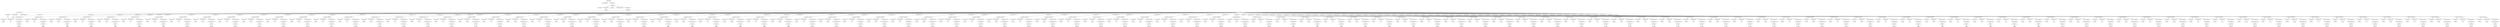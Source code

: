 /*
 * AST in dot format generated by phc -- the PHP compiler
 */

digraph AST {
node_0 [label="AST_php_script"];
node_1 [label="AST_interface_def_list"];
node_2 [label="AST_class_def_list"];
node_3 [label="AST_class_def"];
node_4 [label="AST_class_mod"];
node_5 [label="Token_class_name"];
node_6 [label="%MAIN%", shape=box]
node_5 -> node_6;
node_7 [label="NULL\n(Token_class_name)", shape=plaintext]
node_8 [label="Token_interface_name_list"];
node_9 [label="AST_member_list"];
node_10 [label="AST_method (66)"];
node_11 [label="AST_signature (66)"];
node_12 [label="AST_method_mod"];
node_13 [label="is_static", shape=plaintext]
node_12 -> node_13;
node_14 [label="Token_method_name"];
node_15 [label="%run%", shape=box]
node_14 -> node_15;
node_16 [label="AST_formal_parameter_list"];
node_11 -> node_16;
node_11 -> node_14;
node_11 -> node_12;
node_17 [label="AST_statement_list"];
node_18 [label="AST_eval_expr (3)"];
node_19 [label="AST_method_invocation (3)"];
node_20 [label="Token_class_name"];
node_21 [label="%STDLIB%", shape=box]
node_20 -> node_21;
node_22 [label="Token_method_name"];
node_23 [label="echo", shape=box]
node_22 -> node_23;
node_24 [label="AST_actual_parameter_list"];
node_25 [label="AST_actual_parameter"];
node_26 [label="Token_string (3)"];
node_27 [label="Hexdecima..", shape=box]
node_26 -> node_27;
node_25 -> node_26;
node_24 -> node_25;
node_19 -> node_24;
node_19 -> node_22;
node_19 -> node_20;
node_18 -> node_19;
node_28 [label="AST_eval_expr (4)"];
node_29 [label="AST_method_invocation (4)"];
node_30 [label="Token_class_name"];
node_31 [label="%STDLIB%", shape=box]
node_30 -> node_31;
node_32 [label="Token_method_name"];
node_33 [label="echo", shape=box]
node_32 -> node_33;
node_34 [label="AST_actual_parameter_list"];
node_35 [label="AST_actual_parameter"];
node_36 [label="Token_string (4)"];
node_37 [label="0x7ffffffd..", shape=box]
node_36 -> node_37;
node_35 -> node_36;
node_34 -> node_35;
node_29 -> node_34;
node_29 -> node_32;
node_29 -> node_30;
node_28 -> node_29;
node_38 [label="AST_eval_expr (4)"];
node_39 [label="AST_method_invocation (4)"];
node_40 [label="Token_class_name"];
node_41 [label="%STDLIB%", shape=box]
node_40 -> node_41;
node_42 [label="Token_method_name"];
node_43 [label="var_dump", shape=box]
node_42 -> node_43;
node_44 [label="AST_actual_parameter_list"];
node_45 [label="AST_actual_parameter (4)"];
node_46 [label="Token_int (4)"];
node_47 [label="0x7ffffffd", shape=box]
node_46 -> node_47;
node_45 -> node_46;
node_44 -> node_45;
node_39 -> node_44;
node_39 -> node_42;
node_39 -> node_40;
node_38 -> node_39;
node_48 [label="AST_eval_expr (5)"];
node_49 [label="AST_method_invocation (5)"];
node_50 [label="Token_class_name"];
node_51 [label="%STDLIB%", shape=box]
node_50 -> node_51;
node_52 [label="Token_method_name"];
node_53 [label="echo", shape=box]
node_52 -> node_53;
node_54 [label="AST_actual_parameter_list"];
node_55 [label="AST_actual_parameter"];
node_56 [label="Token_string (5)"];
node_57 [label="0x7ffffffe..", shape=box]
node_56 -> node_57;
node_55 -> node_56;
node_54 -> node_55;
node_49 -> node_54;
node_49 -> node_52;
node_49 -> node_50;
node_48 -> node_49;
node_58 [label="AST_eval_expr (5)"];
node_59 [label="AST_method_invocation (5)"];
node_60 [label="Token_class_name"];
node_61 [label="%STDLIB%", shape=box]
node_60 -> node_61;
node_62 [label="Token_method_name"];
node_63 [label="var_dump", shape=box]
node_62 -> node_63;
node_64 [label="AST_actual_parameter_list"];
node_65 [label="AST_actual_parameter (5)"];
node_66 [label="Token_int (5)"];
node_67 [label="0x7ffffffe", shape=box]
node_66 -> node_67;
node_65 -> node_66;
node_64 -> node_65;
node_59 -> node_64;
node_59 -> node_62;
node_59 -> node_60;
node_58 -> node_59;
node_68 [label="AST_eval_expr (6)"];
node_69 [label="AST_method_invocation (6)"];
node_70 [label="Token_class_name"];
node_71 [label="%STDLIB%", shape=box]
node_70 -> node_71;
node_72 [label="Token_method_name"];
node_73 [label="echo", shape=box]
node_72 -> node_73;
node_74 [label="AST_actual_parameter_list"];
node_75 [label="AST_actual_parameter"];
node_76 [label="Token_string (6)"];
node_77 [label="0x7fffffff..", shape=box]
node_76 -> node_77;
node_75 -> node_76;
node_74 -> node_75;
node_69 -> node_74;
node_69 -> node_72;
node_69 -> node_70;
node_68 -> node_69;
node_78 [label="AST_eval_expr (6)"];
node_79 [label="AST_method_invocation (6)"];
node_80 [label="Token_class_name"];
node_81 [label="%STDLIB%", shape=box]
node_80 -> node_81;
node_82 [label="Token_method_name"];
node_83 [label="var_dump", shape=box]
node_82 -> node_83;
node_84 [label="AST_actual_parameter_list"];
node_85 [label="AST_actual_parameter (6)"];
node_86 [label="Token_int (6)"];
node_87 [label="0x7fffffff", shape=box]
node_86 -> node_87;
node_85 -> node_86;
node_84 -> node_85;
node_79 -> node_84;
node_79 -> node_82;
node_79 -> node_80;
node_78 -> node_79;
node_88 [label="AST_eval_expr (7)"];
node_89 [label="AST_method_invocation (7)"];
node_90 [label="Token_class_name"];
node_91 [label="%STDLIB%", shape=box]
node_90 -> node_91;
node_92 [label="Token_method_name"];
node_93 [label="echo", shape=box]
node_92 -> node_93;
node_94 [label="AST_actual_parameter_list"];
node_95 [label="AST_actual_parameter"];
node_96 [label="Token_string (7)"];
node_97 [label="0x80000000..", shape=box]
node_96 -> node_97;
node_95 -> node_96;
node_94 -> node_95;
node_89 -> node_94;
node_89 -> node_92;
node_89 -> node_90;
node_88 -> node_89;
node_98 [label="AST_eval_expr (7)"];
node_99 [label="AST_method_invocation (7)"];
node_100 [label="Token_class_name"];
node_101 [label="%STDLIB%", shape=box]
node_100 -> node_101;
node_102 [label="Token_method_name"];
node_103 [label="var_dump", shape=box]
node_102 -> node_103;
node_104 [label="AST_actual_parameter_list"];
node_105 [label="AST_actual_parameter (7)"];
node_106 [label="Token_real (7)"];
node_107 [label="0x80000000", shape=box]
node_106 -> node_107;
node_105 -> node_106;
node_104 -> node_105;
node_99 -> node_104;
node_99 -> node_102;
node_99 -> node_100;
node_98 -> node_99;
node_108 [label="AST_eval_expr (8)"];
node_109 [label="AST_method_invocation (8)"];
node_110 [label="Token_class_name"];
node_111 [label="%STDLIB%", shape=box]
node_110 -> node_111;
node_112 [label="Token_method_name"];
node_113 [label="echo", shape=box]
node_112 -> node_113;
node_114 [label="AST_actual_parameter_list"];
node_115 [label="AST_actual_parameter"];
node_116 [label="Token_string (8)"];
node_117 [label="0x80000001..", shape=box]
node_116 -> node_117;
node_115 -> node_116;
node_114 -> node_115;
node_109 -> node_114;
node_109 -> node_112;
node_109 -> node_110;
node_108 -> node_109;
node_118 [label="AST_eval_expr (8)"];
node_119 [label="AST_method_invocation (8)"];
node_120 [label="Token_class_name"];
node_121 [label="%STDLIB%", shape=box]
node_120 -> node_121;
node_122 [label="Token_method_name"];
node_123 [label="var_dump", shape=box]
node_122 -> node_123;
node_124 [label="AST_actual_parameter_list"];
node_125 [label="AST_actual_parameter (8)"];
node_126 [label="Token_real (8)"];
node_127 [label="0x80000001", shape=box]
node_126 -> node_127;
node_125 -> node_126;
node_124 -> node_125;
node_119 -> node_124;
node_119 -> node_122;
node_119 -> node_120;
node_118 -> node_119;
node_128 [label="AST_eval_expr (9)"];
node_129 [label="AST_method_invocation (9)"];
node_130 [label="Token_class_name"];
node_131 [label="%STDLIB%", shape=box]
node_130 -> node_131;
node_132 [label="Token_method_name"];
node_133 [label="echo", shape=box]
node_132 -> node_133;
node_134 [label="AST_actual_parameter_list"];
node_135 [label="AST_actual_parameter"];
node_136 [label="Token_string (9)"];
node_137 [label="0x80000002..", shape=box]
node_136 -> node_137;
node_135 -> node_136;
node_134 -> node_135;
node_129 -> node_134;
node_129 -> node_132;
node_129 -> node_130;
node_128 -> node_129;
node_138 [label="AST_eval_expr (9)"];
node_139 [label="AST_method_invocation (9)"];
node_140 [label="Token_class_name"];
node_141 [label="%STDLIB%", shape=box]
node_140 -> node_141;
node_142 [label="Token_method_name"];
node_143 [label="var_dump", shape=box]
node_142 -> node_143;
node_144 [label="AST_actual_parameter_list"];
node_145 [label="AST_actual_parameter (9)"];
node_146 [label="Token_real (9)"];
node_147 [label="0x80000002", shape=box]
node_146 -> node_147;
node_145 -> node_146;
node_144 -> node_145;
node_139 -> node_144;
node_139 -> node_142;
node_139 -> node_140;
node_138 -> node_139;
node_148 [label="AST_eval_expr (10)"];
node_149 [label="AST_method_invocation (10)"];
node_150 [label="Token_class_name"];
node_151 [label="%STDLIB%", shape=box]
node_150 -> node_151;
node_152 [label="Token_method_name"];
node_153 [label="echo", shape=box]
node_152 -> node_153;
node_154 [label="AST_actual_parameter_list"];
node_155 [label="AST_actual_parameter"];
node_156 [label="Token_string (10)"];
node_157 [label="Decimal i..", shape=box]
node_156 -> node_157;
node_155 -> node_156;
node_154 -> node_155;
node_149 -> node_154;
node_149 -> node_152;
node_149 -> node_150;
node_148 -> node_149;
node_158 [label="AST_eval_expr (11)"];
node_159 [label="AST_method_invocation (11)"];
node_160 [label="Token_class_name"];
node_161 [label="%STDLIB%", shape=box]
node_160 -> node_161;
node_162 [label="Token_method_name"];
node_163 [label="echo", shape=box]
node_162 -> node_163;
node_164 [label="AST_actual_parameter_list"];
node_165 [label="AST_actual_parameter"];
node_166 [label="Token_string (11)"];
node_167 [label="2147483645..", shape=box]
node_166 -> node_167;
node_165 -> node_166;
node_164 -> node_165;
node_159 -> node_164;
node_159 -> node_162;
node_159 -> node_160;
node_158 -> node_159;
node_168 [label="AST_eval_expr (11)"];
node_169 [label="AST_method_invocation (11)"];
node_170 [label="Token_class_name"];
node_171 [label="%STDLIB%", shape=box]
node_170 -> node_171;
node_172 [label="Token_method_name"];
node_173 [label="var_dump", shape=box]
node_172 -> node_173;
node_174 [label="AST_actual_parameter_list"];
node_175 [label="AST_actual_parameter (11)"];
node_176 [label="Token_int (11)"];
node_177 [label="2147483645", shape=box]
node_176 -> node_177;
node_175 -> node_176;
node_174 -> node_175;
node_169 -> node_174;
node_169 -> node_172;
node_169 -> node_170;
node_168 -> node_169;
node_178 [label="AST_eval_expr (12)"];
node_179 [label="AST_method_invocation (12)"];
node_180 [label="Token_class_name"];
node_181 [label="%STDLIB%", shape=box]
node_180 -> node_181;
node_182 [label="Token_method_name"];
node_183 [label="echo", shape=box]
node_182 -> node_183;
node_184 [label="AST_actual_parameter_list"];
node_185 [label="AST_actual_parameter"];
node_186 [label="Token_string (12)"];
node_187 [label="2147483646..", shape=box]
node_186 -> node_187;
node_185 -> node_186;
node_184 -> node_185;
node_179 -> node_184;
node_179 -> node_182;
node_179 -> node_180;
node_178 -> node_179;
node_188 [label="AST_eval_expr (12)"];
node_189 [label="AST_method_invocation (12)"];
node_190 [label="Token_class_name"];
node_191 [label="%STDLIB%", shape=box]
node_190 -> node_191;
node_192 [label="Token_method_name"];
node_193 [label="var_dump", shape=box]
node_192 -> node_193;
node_194 [label="AST_actual_parameter_list"];
node_195 [label="AST_actual_parameter (12)"];
node_196 [label="Token_int (12)"];
node_197 [label="2147483646", shape=box]
node_196 -> node_197;
node_195 -> node_196;
node_194 -> node_195;
node_189 -> node_194;
node_189 -> node_192;
node_189 -> node_190;
node_188 -> node_189;
node_198 [label="AST_eval_expr (13)"];
node_199 [label="AST_method_invocation (13)"];
node_200 [label="Token_class_name"];
node_201 [label="%STDLIB%", shape=box]
node_200 -> node_201;
node_202 [label="Token_method_name"];
node_203 [label="echo", shape=box]
node_202 -> node_203;
node_204 [label="AST_actual_parameter_list"];
node_205 [label="AST_actual_parameter"];
node_206 [label="Token_string (13)"];
node_207 [label="2147483647..", shape=box]
node_206 -> node_207;
node_205 -> node_206;
node_204 -> node_205;
node_199 -> node_204;
node_199 -> node_202;
node_199 -> node_200;
node_198 -> node_199;
node_208 [label="AST_eval_expr (13)"];
node_209 [label="AST_method_invocation (13)"];
node_210 [label="Token_class_name"];
node_211 [label="%STDLIB%", shape=box]
node_210 -> node_211;
node_212 [label="Token_method_name"];
node_213 [label="var_dump", shape=box]
node_212 -> node_213;
node_214 [label="AST_actual_parameter_list"];
node_215 [label="AST_actual_parameter (13)"];
node_216 [label="Token_int (13)"];
node_217 [label="2147483647", shape=box]
node_216 -> node_217;
node_215 -> node_216;
node_214 -> node_215;
node_209 -> node_214;
node_209 -> node_212;
node_209 -> node_210;
node_208 -> node_209;
node_218 [label="AST_eval_expr (14)"];
node_219 [label="AST_method_invocation (14)"];
node_220 [label="Token_class_name"];
node_221 [label="%STDLIB%", shape=box]
node_220 -> node_221;
node_222 [label="Token_method_name"];
node_223 [label="echo", shape=box]
node_222 -> node_223;
node_224 [label="AST_actual_parameter_list"];
node_225 [label="AST_actual_parameter"];
node_226 [label="Token_string (14)"];
node_227 [label="2147483648..", shape=box]
node_226 -> node_227;
node_225 -> node_226;
node_224 -> node_225;
node_219 -> node_224;
node_219 -> node_222;
node_219 -> node_220;
node_218 -> node_219;
node_228 [label="AST_eval_expr (14)"];
node_229 [label="AST_method_invocation (14)"];
node_230 [label="Token_class_name"];
node_231 [label="%STDLIB%", shape=box]
node_230 -> node_231;
node_232 [label="Token_method_name"];
node_233 [label="var_dump", shape=box]
node_232 -> node_233;
node_234 [label="AST_actual_parameter_list"];
node_235 [label="AST_actual_parameter (14)"];
node_236 [label="Token_real (14)"];
node_237 [label="2147483648", shape=box]
node_236 -> node_237;
node_235 -> node_236;
node_234 -> node_235;
node_229 -> node_234;
node_229 -> node_232;
node_229 -> node_230;
node_228 -> node_229;
node_238 [label="AST_eval_expr (15)"];
node_239 [label="AST_method_invocation (15)"];
node_240 [label="Token_class_name"];
node_241 [label="%STDLIB%", shape=box]
node_240 -> node_241;
node_242 [label="Token_method_name"];
node_243 [label="echo", shape=box]
node_242 -> node_243;
node_244 [label="AST_actual_parameter_list"];
node_245 [label="AST_actual_parameter"];
node_246 [label="Token_string (15)"];
node_247 [label="2147483649..", shape=box]
node_246 -> node_247;
node_245 -> node_246;
node_244 -> node_245;
node_239 -> node_244;
node_239 -> node_242;
node_239 -> node_240;
node_238 -> node_239;
node_248 [label="AST_eval_expr (15)"];
node_249 [label="AST_method_invocation (15)"];
node_250 [label="Token_class_name"];
node_251 [label="%STDLIB%", shape=box]
node_250 -> node_251;
node_252 [label="Token_method_name"];
node_253 [label="var_dump", shape=box]
node_252 -> node_253;
node_254 [label="AST_actual_parameter_list"];
node_255 [label="AST_actual_parameter (15)"];
node_256 [label="Token_real (15)"];
node_257 [label="2147483649", shape=box]
node_256 -> node_257;
node_255 -> node_256;
node_254 -> node_255;
node_249 -> node_254;
node_249 -> node_252;
node_249 -> node_250;
node_248 -> node_249;
node_258 [label="AST_eval_expr (16)"];
node_259 [label="AST_method_invocation (16)"];
node_260 [label="Token_class_name"];
node_261 [label="%STDLIB%", shape=box]
node_260 -> node_261;
node_262 [label="Token_method_name"];
node_263 [label="echo", shape=box]
node_262 -> node_263;
node_264 [label="AST_actual_parameter_list"];
node_265 [label="AST_actual_parameter"];
node_266 [label="Token_string (16)"];
node_267 [label="2147483650..", shape=box]
node_266 -> node_267;
node_265 -> node_266;
node_264 -> node_265;
node_259 -> node_264;
node_259 -> node_262;
node_259 -> node_260;
node_258 -> node_259;
node_268 [label="AST_eval_expr (16)"];
node_269 [label="AST_method_invocation (16)"];
node_270 [label="Token_class_name"];
node_271 [label="%STDLIB%", shape=box]
node_270 -> node_271;
node_272 [label="Token_method_name"];
node_273 [label="var_dump", shape=box]
node_272 -> node_273;
node_274 [label="AST_actual_parameter_list"];
node_275 [label="AST_actual_parameter (16)"];
node_276 [label="Token_real (16)"];
node_277 [label="2147483650", shape=box]
node_276 -> node_277;
node_275 -> node_276;
node_274 -> node_275;
node_269 -> node_274;
node_269 -> node_272;
node_269 -> node_270;
node_268 -> node_269;
node_278 [label="AST_eval_expr (18)"];
node_279 [label="AST_method_invocation (18)"];
node_280 [label="Token_class_name"];
node_281 [label="%STDLIB%", shape=box]
node_280 -> node_281;
node_282 [label="Token_method_name"];
node_283 [label="echo", shape=box]
node_282 -> node_283;
node_284 [label="AST_actual_parameter_list"];
node_285 [label="AST_actual_parameter"];
node_286 [label="Token_string (18)"];
node_287 [label="Hexdecima..", shape=box]
node_286 -> node_287;
node_285 -> node_286;
node_284 -> node_285;
node_279 -> node_284;
node_279 -> node_282;
node_279 -> node_280;
node_278 -> node_279;
node_288 [label="AST_eval_expr (19)"];
node_289 [label="AST_method_invocation (19)"];
node_290 [label="Token_class_name"];
node_291 [label="%STDLIB%", shape=box]
node_290 -> node_291;
node_292 [label="Token_method_name"];
node_293 [label="echo", shape=box]
node_292 -> node_293;
node_294 [label="AST_actual_parameter_list"];
node_295 [label="AST_actual_parameter"];
node_296 [label="Token_string (19)"];
node_297 [label="0xfffffffd..", shape=box]
node_296 -> node_297;
node_295 -> node_296;
node_294 -> node_295;
node_289 -> node_294;
node_289 -> node_292;
node_289 -> node_290;
node_288 -> node_289;
node_298 [label="AST_eval_expr (19)"];
node_299 [label="AST_method_invocation (19)"];
node_300 [label="Token_class_name"];
node_301 [label="%STDLIB%", shape=box]
node_300 -> node_301;
node_302 [label="Token_method_name"];
node_303 [label="var_dump", shape=box]
node_302 -> node_303;
node_304 [label="AST_actual_parameter_list"];
node_305 [label="AST_actual_parameter (19)"];
node_306 [label="Token_real (19)"];
node_307 [label="0xfffffffd", shape=box]
node_306 -> node_307;
node_305 -> node_306;
node_304 -> node_305;
node_299 -> node_304;
node_299 -> node_302;
node_299 -> node_300;
node_298 -> node_299;
node_308 [label="AST_eval_expr (20)"];
node_309 [label="AST_method_invocation (20)"];
node_310 [label="Token_class_name"];
node_311 [label="%STDLIB%", shape=box]
node_310 -> node_311;
node_312 [label="Token_method_name"];
node_313 [label="echo", shape=box]
node_312 -> node_313;
node_314 [label="AST_actual_parameter_list"];
node_315 [label="AST_actual_parameter"];
node_316 [label="Token_string (20)"];
node_317 [label="0xfffffffe..", shape=box]
node_316 -> node_317;
node_315 -> node_316;
node_314 -> node_315;
node_309 -> node_314;
node_309 -> node_312;
node_309 -> node_310;
node_308 -> node_309;
node_318 [label="AST_eval_expr (20)"];
node_319 [label="AST_method_invocation (20)"];
node_320 [label="Token_class_name"];
node_321 [label="%STDLIB%", shape=box]
node_320 -> node_321;
node_322 [label="Token_method_name"];
node_323 [label="var_dump", shape=box]
node_322 -> node_323;
node_324 [label="AST_actual_parameter_list"];
node_325 [label="AST_actual_parameter (20)"];
node_326 [label="Token_real (20)"];
node_327 [label="0xfffffffe", shape=box]
node_326 -> node_327;
node_325 -> node_326;
node_324 -> node_325;
node_319 -> node_324;
node_319 -> node_322;
node_319 -> node_320;
node_318 -> node_319;
node_328 [label="AST_eval_expr (21)"];
node_329 [label="AST_method_invocation (21)"];
node_330 [label="Token_class_name"];
node_331 [label="%STDLIB%", shape=box]
node_330 -> node_331;
node_332 [label="Token_method_name"];
node_333 [label="echo", shape=box]
node_332 -> node_333;
node_334 [label="AST_actual_parameter_list"];
node_335 [label="AST_actual_parameter"];
node_336 [label="Token_string (21)"];
node_337 [label="0xffffffff..", shape=box]
node_336 -> node_337;
node_335 -> node_336;
node_334 -> node_335;
node_329 -> node_334;
node_329 -> node_332;
node_329 -> node_330;
node_328 -> node_329;
node_338 [label="AST_eval_expr (21)"];
node_339 [label="AST_method_invocation (21)"];
node_340 [label="Token_class_name"];
node_341 [label="%STDLIB%", shape=box]
node_340 -> node_341;
node_342 [label="Token_method_name"];
node_343 [label="var_dump", shape=box]
node_342 -> node_343;
node_344 [label="AST_actual_parameter_list"];
node_345 [label="AST_actual_parameter (21)"];
node_346 [label="Token_real (21)"];
node_347 [label="0xffffffff", shape=box]
node_346 -> node_347;
node_345 -> node_346;
node_344 -> node_345;
node_339 -> node_344;
node_339 -> node_342;
node_339 -> node_340;
node_338 -> node_339;
node_348 [label="AST_eval_expr (22)"];
node_349 [label="AST_method_invocation (22)"];
node_350 [label="Token_class_name"];
node_351 [label="%STDLIB%", shape=box]
node_350 -> node_351;
node_352 [label="Token_method_name"];
node_353 [label="echo", shape=box]
node_352 -> node_353;
node_354 [label="AST_actual_parameter_list"];
node_355 [label="AST_actual_parameter"];
node_356 [label="Token_string (22)"];
node_357 [label="0x10000000..", shape=box]
node_356 -> node_357;
node_355 -> node_356;
node_354 -> node_355;
node_349 -> node_354;
node_349 -> node_352;
node_349 -> node_350;
node_348 -> node_349;
node_358 [label="AST_eval_expr (22)"];
node_359 [label="AST_method_invocation (22)"];
node_360 [label="Token_class_name"];
node_361 [label="%STDLIB%", shape=box]
node_360 -> node_361;
node_362 [label="Token_method_name"];
node_363 [label="var_dump", shape=box]
node_362 -> node_363;
node_364 [label="AST_actual_parameter_list"];
node_365 [label="AST_actual_parameter (22)"];
node_366 [label="Token_int (22)"];
node_367 [label="0x10000000..", shape=box]
node_366 -> node_367;
node_365 -> node_366;
node_364 -> node_365;
node_359 -> node_364;
node_359 -> node_362;
node_359 -> node_360;
node_358 -> node_359;
node_368 [label="AST_eval_expr (23)"];
node_369 [label="AST_method_invocation (23)"];
node_370 [label="Token_class_name"];
node_371 [label="%STDLIB%", shape=box]
node_370 -> node_371;
node_372 [label="Token_method_name"];
node_373 [label="echo", shape=box]
node_372 -> node_373;
node_374 [label="AST_actual_parameter_list"];
node_375 [label="AST_actual_parameter"];
node_376 [label="Token_string (23)"];
node_377 [label="0x10000000..", shape=box]
node_376 -> node_377;
node_375 -> node_376;
node_374 -> node_375;
node_369 -> node_374;
node_369 -> node_372;
node_369 -> node_370;
node_368 -> node_369;
node_378 [label="AST_eval_expr (23)"];
node_379 [label="AST_method_invocation (23)"];
node_380 [label="Token_class_name"];
node_381 [label="%STDLIB%", shape=box]
node_380 -> node_381;
node_382 [label="Token_method_name"];
node_383 [label="var_dump", shape=box]
node_382 -> node_383;
node_384 [label="AST_actual_parameter_list"];
node_385 [label="AST_actual_parameter (23)"];
node_386 [label="Token_int (23)"];
node_387 [label="0x10000000..", shape=box]
node_386 -> node_387;
node_385 -> node_386;
node_384 -> node_385;
node_379 -> node_384;
node_379 -> node_382;
node_379 -> node_380;
node_378 -> node_379;
node_388 [label="AST_eval_expr (24)"];
node_389 [label="AST_method_invocation (24)"];
node_390 [label="Token_class_name"];
node_391 [label="%STDLIB%", shape=box]
node_390 -> node_391;
node_392 [label="Token_method_name"];
node_393 [label="echo", shape=box]
node_392 -> node_393;
node_394 [label="AST_actual_parameter_list"];
node_395 [label="AST_actual_parameter"];
node_396 [label="Token_string (24)"];
node_397 [label="0x10000000..", shape=box]
node_396 -> node_397;
node_395 -> node_396;
node_394 -> node_395;
node_389 -> node_394;
node_389 -> node_392;
node_389 -> node_390;
node_388 -> node_389;
node_398 [label="AST_eval_expr (24)"];
node_399 [label="AST_method_invocation (24)"];
node_400 [label="Token_class_name"];
node_401 [label="%STDLIB%", shape=box]
node_400 -> node_401;
node_402 [label="Token_method_name"];
node_403 [label="var_dump", shape=box]
node_402 -> node_403;
node_404 [label="AST_actual_parameter_list"];
node_405 [label="AST_actual_parameter (24)"];
node_406 [label="Token_int (24)"];
node_407 [label="0x10000000..", shape=box]
node_406 -> node_407;
node_405 -> node_406;
node_404 -> node_405;
node_399 -> node_404;
node_399 -> node_402;
node_399 -> node_400;
node_398 -> node_399;
node_408 [label="AST_eval_expr (26)"];
node_409 [label="AST_method_invocation (26)"];
node_410 [label="Token_class_name"];
node_411 [label="%STDLIB%", shape=box]
node_410 -> node_411;
node_412 [label="Token_method_name"];
node_413 [label="echo", shape=box]
node_412 -> node_413;
node_414 [label="AST_actual_parameter_list"];
node_415 [label="AST_actual_parameter"];
node_416 [label="Token_string (26)"];
node_417 [label="Decimal i..", shape=box]
node_416 -> node_417;
node_415 -> node_416;
node_414 -> node_415;
node_409 -> node_414;
node_409 -> node_412;
node_409 -> node_410;
node_408 -> node_409;
node_418 [label="AST_eval_expr (27)"];
node_419 [label="AST_method_invocation (27)"];
node_420 [label="Token_class_name"];
node_421 [label="%STDLIB%", shape=box]
node_420 -> node_421;
node_422 [label="Token_method_name"];
node_423 [label="echo", shape=box]
node_422 -> node_423;
node_424 [label="AST_actual_parameter_list"];
node_425 [label="AST_actual_parameter"];
node_426 [label="Token_string (27)"];
node_427 [label="4294967293..", shape=box]
node_426 -> node_427;
node_425 -> node_426;
node_424 -> node_425;
node_419 -> node_424;
node_419 -> node_422;
node_419 -> node_420;
node_418 -> node_419;
node_428 [label="AST_eval_expr (27)"];
node_429 [label="AST_method_invocation (27)"];
node_430 [label="Token_class_name"];
node_431 [label="%STDLIB%", shape=box]
node_430 -> node_431;
node_432 [label="Token_method_name"];
node_433 [label="var_dump", shape=box]
node_432 -> node_433;
node_434 [label="AST_actual_parameter_list"];
node_435 [label="AST_actual_parameter (27)"];
node_436 [label="Token_real (27)"];
node_437 [label="4294967293", shape=box]
node_436 -> node_437;
node_435 -> node_436;
node_434 -> node_435;
node_429 -> node_434;
node_429 -> node_432;
node_429 -> node_430;
node_428 -> node_429;
node_438 [label="AST_eval_expr (28)"];
node_439 [label="AST_method_invocation (28)"];
node_440 [label="Token_class_name"];
node_441 [label="%STDLIB%", shape=box]
node_440 -> node_441;
node_442 [label="Token_method_name"];
node_443 [label="echo", shape=box]
node_442 -> node_443;
node_444 [label="AST_actual_parameter_list"];
node_445 [label="AST_actual_parameter"];
node_446 [label="Token_string (28)"];
node_447 [label="4294967294..", shape=box]
node_446 -> node_447;
node_445 -> node_446;
node_444 -> node_445;
node_439 -> node_444;
node_439 -> node_442;
node_439 -> node_440;
node_438 -> node_439;
node_448 [label="AST_eval_expr (28)"];
node_449 [label="AST_method_invocation (28)"];
node_450 [label="Token_class_name"];
node_451 [label="%STDLIB%", shape=box]
node_450 -> node_451;
node_452 [label="Token_method_name"];
node_453 [label="var_dump", shape=box]
node_452 -> node_453;
node_454 [label="AST_actual_parameter_list"];
node_455 [label="AST_actual_parameter (28)"];
node_456 [label="Token_real (28)"];
node_457 [label="4294967294", shape=box]
node_456 -> node_457;
node_455 -> node_456;
node_454 -> node_455;
node_449 -> node_454;
node_449 -> node_452;
node_449 -> node_450;
node_448 -> node_449;
node_458 [label="AST_eval_expr (29)"];
node_459 [label="AST_method_invocation (29)"];
node_460 [label="Token_class_name"];
node_461 [label="%STDLIB%", shape=box]
node_460 -> node_461;
node_462 [label="Token_method_name"];
node_463 [label="echo", shape=box]
node_462 -> node_463;
node_464 [label="AST_actual_parameter_list"];
node_465 [label="AST_actual_parameter"];
node_466 [label="Token_string (29)"];
node_467 [label="4294967295..", shape=box]
node_466 -> node_467;
node_465 -> node_466;
node_464 -> node_465;
node_459 -> node_464;
node_459 -> node_462;
node_459 -> node_460;
node_458 -> node_459;
node_468 [label="AST_eval_expr (29)"];
node_469 [label="AST_method_invocation (29)"];
node_470 [label="Token_class_name"];
node_471 [label="%STDLIB%", shape=box]
node_470 -> node_471;
node_472 [label="Token_method_name"];
node_473 [label="var_dump", shape=box]
node_472 -> node_473;
node_474 [label="AST_actual_parameter_list"];
node_475 [label="AST_actual_parameter (29)"];
node_476 [label="Token_real (29)"];
node_477 [label="4294967295", shape=box]
node_476 -> node_477;
node_475 -> node_476;
node_474 -> node_475;
node_469 -> node_474;
node_469 -> node_472;
node_469 -> node_470;
node_468 -> node_469;
node_478 [label="AST_eval_expr (30)"];
node_479 [label="AST_method_invocation (30)"];
node_480 [label="Token_class_name"];
node_481 [label="%STDLIB%", shape=box]
node_480 -> node_481;
node_482 [label="Token_method_name"];
node_483 [label="echo", shape=box]
node_482 -> node_483;
node_484 [label="AST_actual_parameter_list"];
node_485 [label="AST_actual_parameter"];
node_486 [label="Token_string (30)"];
node_487 [label="4294967296..", shape=box]
node_486 -> node_487;
node_485 -> node_486;
node_484 -> node_485;
node_479 -> node_484;
node_479 -> node_482;
node_479 -> node_480;
node_478 -> node_479;
node_488 [label="AST_eval_expr (30)"];
node_489 [label="AST_method_invocation (30)"];
node_490 [label="Token_class_name"];
node_491 [label="%STDLIB%", shape=box]
node_490 -> node_491;
node_492 [label="Token_method_name"];
node_493 [label="var_dump", shape=box]
node_492 -> node_493;
node_494 [label="AST_actual_parameter_list"];
node_495 [label="AST_actual_parameter (30)"];
node_496 [label="Token_real (30)"];
node_497 [label="4294967296", shape=box]
node_496 -> node_497;
node_495 -> node_496;
node_494 -> node_495;
node_489 -> node_494;
node_489 -> node_492;
node_489 -> node_490;
node_488 -> node_489;
node_498 [label="AST_eval_expr (31)"];
node_499 [label="AST_method_invocation (31)"];
node_500 [label="Token_class_name"];
node_501 [label="%STDLIB%", shape=box]
node_500 -> node_501;
node_502 [label="Token_method_name"];
node_503 [label="echo", shape=box]
node_502 -> node_503;
node_504 [label="AST_actual_parameter_list"];
node_505 [label="AST_actual_parameter"];
node_506 [label="Token_string (31)"];
node_507 [label="4294967297..", shape=box]
node_506 -> node_507;
node_505 -> node_506;
node_504 -> node_505;
node_499 -> node_504;
node_499 -> node_502;
node_499 -> node_500;
node_498 -> node_499;
node_508 [label="AST_eval_expr (31)"];
node_509 [label="AST_method_invocation (31)"];
node_510 [label="Token_class_name"];
node_511 [label="%STDLIB%", shape=box]
node_510 -> node_511;
node_512 [label="Token_method_name"];
node_513 [label="var_dump", shape=box]
node_512 -> node_513;
node_514 [label="AST_actual_parameter_list"];
node_515 [label="AST_actual_parameter (31)"];
node_516 [label="Token_real (31)"];
node_517 [label="4294967297", shape=box]
node_516 -> node_517;
node_515 -> node_516;
node_514 -> node_515;
node_509 -> node_514;
node_509 -> node_512;
node_509 -> node_510;
node_508 -> node_509;
node_518 [label="AST_eval_expr (32)"];
node_519 [label="AST_method_invocation (32)"];
node_520 [label="Token_class_name"];
node_521 [label="%STDLIB%", shape=box]
node_520 -> node_521;
node_522 [label="Token_method_name"];
node_523 [label="echo", shape=box]
node_522 -> node_523;
node_524 [label="AST_actual_parameter_list"];
node_525 [label="AST_actual_parameter"];
node_526 [label="Token_string (32)"];
node_527 [label="4294967298..", shape=box]
node_526 -> node_527;
node_525 -> node_526;
node_524 -> node_525;
node_519 -> node_524;
node_519 -> node_522;
node_519 -> node_520;
node_518 -> node_519;
node_528 [label="AST_eval_expr (32)"];
node_529 [label="AST_method_invocation (32)"];
node_530 [label="Token_class_name"];
node_531 [label="%STDLIB%", shape=box]
node_530 -> node_531;
node_532 [label="Token_method_name"];
node_533 [label="var_dump", shape=box]
node_532 -> node_533;
node_534 [label="AST_actual_parameter_list"];
node_535 [label="AST_actual_parameter (32)"];
node_536 [label="Token_real (32)"];
node_537 [label="4294967298", shape=box]
node_536 -> node_537;
node_535 -> node_536;
node_534 -> node_535;
node_529 -> node_534;
node_529 -> node_532;
node_529 -> node_530;
node_528 -> node_529;
node_538 [label="AST_eval_expr (34)"];
node_539 [label="AST_method_invocation (34)"];
node_540 [label="Token_class_name"];
node_541 [label="%STDLIB%", shape=box]
node_540 -> node_541;
node_542 [label="Token_method_name"];
node_543 [label="echo", shape=box]
node_542 -> node_543;
node_544 [label="AST_actual_parameter_list"];
node_545 [label="AST_actual_parameter"];
node_546 [label="Token_string (34)"];
node_547 [label="Hexdecima..", shape=box]
node_546 -> node_547;
node_545 -> node_546;
node_544 -> node_545;
node_539 -> node_544;
node_539 -> node_542;
node_539 -> node_540;
node_538 -> node_539;
node_548 [label="AST_eval_expr (35)"];
node_549 [label="AST_method_invocation (35)"];
node_550 [label="Token_class_name"];
node_551 [label="%STDLIB%", shape=box]
node_550 -> node_551;
node_552 [label="Token_method_name"];
node_553 [label="echo", shape=box]
node_552 -> node_553;
node_554 [label="AST_actual_parameter_list"];
node_555 [label="AST_actual_parameter"];
node_556 [label="Token_string (35)"];
node_557 [label="-0x7ffffff..", shape=box]
node_556 -> node_557;
node_555 -> node_556;
node_554 -> node_555;
node_549 -> node_554;
node_549 -> node_552;
node_549 -> node_550;
node_548 -> node_549;
node_558 [label="AST_eval_expr (35)"];
node_559 [label="AST_method_invocation (35)"];
node_560 [label="Token_class_name"];
node_561 [label="%STDLIB%", shape=box]
node_560 -> node_561;
node_562 [label="Token_method_name"];
node_563 [label="var_dump", shape=box]
node_562 -> node_563;
node_564 [label="AST_actual_parameter_list"];
node_565 [label="AST_actual_parameter (35)"];
node_566 [label="Token_int (35)"];
node_567 [label="-0x7ffffff..", shape=box]
node_566 -> node_567;
node_565 -> node_566;
node_564 -> node_565;
node_559 -> node_564;
node_559 -> node_562;
node_559 -> node_560;
node_558 -> node_559;
node_568 [label="AST_eval_expr (36)"];
node_569 [label="AST_method_invocation (36)"];
node_570 [label="Token_class_name"];
node_571 [label="%STDLIB%", shape=box]
node_570 -> node_571;
node_572 [label="Token_method_name"];
node_573 [label="echo", shape=box]
node_572 -> node_573;
node_574 [label="AST_actual_parameter_list"];
node_575 [label="AST_actual_parameter"];
node_576 [label="Token_string (36)"];
node_577 [label="-0x7ffffff..", shape=box]
node_576 -> node_577;
node_575 -> node_576;
node_574 -> node_575;
node_569 -> node_574;
node_569 -> node_572;
node_569 -> node_570;
node_568 -> node_569;
node_578 [label="AST_eval_expr (36)"];
node_579 [label="AST_method_invocation (36)"];
node_580 [label="Token_class_name"];
node_581 [label="%STDLIB%", shape=box]
node_580 -> node_581;
node_582 [label="Token_method_name"];
node_583 [label="var_dump", shape=box]
node_582 -> node_583;
node_584 [label="AST_actual_parameter_list"];
node_585 [label="AST_actual_parameter (36)"];
node_586 [label="Token_int (36)"];
node_587 [label="-0x7ffffff..", shape=box]
node_586 -> node_587;
node_585 -> node_586;
node_584 -> node_585;
node_579 -> node_584;
node_579 -> node_582;
node_579 -> node_580;
node_578 -> node_579;
node_588 [label="AST_eval_expr (37)"];
node_589 [label="AST_method_invocation (37)"];
node_590 [label="Token_class_name"];
node_591 [label="%STDLIB%", shape=box]
node_590 -> node_591;
node_592 [label="Token_method_name"];
node_593 [label="echo", shape=box]
node_592 -> node_593;
node_594 [label="AST_actual_parameter_list"];
node_595 [label="AST_actual_parameter"];
node_596 [label="Token_string (37)"];
node_597 [label="-0x7ffffff..", shape=box]
node_596 -> node_597;
node_595 -> node_596;
node_594 -> node_595;
node_589 -> node_594;
node_589 -> node_592;
node_589 -> node_590;
node_588 -> node_589;
node_598 [label="AST_eval_expr (37)"];
node_599 [label="AST_method_invocation (37)"];
node_600 [label="Token_class_name"];
node_601 [label="%STDLIB%", shape=box]
node_600 -> node_601;
node_602 [label="Token_method_name"];
node_603 [label="var_dump", shape=box]
node_602 -> node_603;
node_604 [label="AST_actual_parameter_list"];
node_605 [label="AST_actual_parameter (37)"];
node_606 [label="Token_int (37)"];
node_607 [label="-0x7ffffff..", shape=box]
node_606 -> node_607;
node_605 -> node_606;
node_604 -> node_605;
node_599 -> node_604;
node_599 -> node_602;
node_599 -> node_600;
node_598 -> node_599;
node_608 [label="AST_eval_expr (38)"];
node_609 [label="AST_method_invocation (38)"];
node_610 [label="Token_class_name"];
node_611 [label="%STDLIB%", shape=box]
node_610 -> node_611;
node_612 [label="Token_method_name"];
node_613 [label="echo", shape=box]
node_612 -> node_613;
node_614 [label="AST_actual_parameter_list"];
node_615 [label="AST_actual_parameter"];
node_616 [label="Token_string (38)"];
node_617 [label="-0x8000000..", shape=box]
node_616 -> node_617;
node_615 -> node_616;
node_614 -> node_615;
node_609 -> node_614;
node_609 -> node_612;
node_609 -> node_610;
node_608 -> node_609;
node_618 [label="AST_eval_expr (38)"];
node_619 [label="AST_method_invocation (38)"];
node_620 [label="Token_class_name"];
node_621 [label="%STDLIB%", shape=box]
node_620 -> node_621;
node_622 [label="Token_method_name"];
node_623 [label="var_dump", shape=box]
node_622 -> node_623;
node_624 [label="AST_actual_parameter_list"];
node_625 [label="AST_actual_parameter (38)"];
node_626 [label="Token_int (38)"];
node_627 [label="-0x8000000..", shape=box]
node_626 -> node_627;
node_625 -> node_626;
node_624 -> node_625;
node_619 -> node_624;
node_619 -> node_622;
node_619 -> node_620;
node_618 -> node_619;
node_628 [label="AST_eval_expr (39)"];
node_629 [label="AST_method_invocation (39)"];
node_630 [label="Token_class_name"];
node_631 [label="%STDLIB%", shape=box]
node_630 -> node_631;
node_632 [label="Token_method_name"];
node_633 [label="echo", shape=box]
node_632 -> node_633;
node_634 [label="AST_actual_parameter_list"];
node_635 [label="AST_actual_parameter"];
node_636 [label="Token_string (39)"];
node_637 [label="-0x8000000..", shape=box]
node_636 -> node_637;
node_635 -> node_636;
node_634 -> node_635;
node_629 -> node_634;
node_629 -> node_632;
node_629 -> node_630;
node_628 -> node_629;
node_638 [label="AST_eval_expr (39)"];
node_639 [label="AST_method_invocation (39)"];
node_640 [label="Token_class_name"];
node_641 [label="%STDLIB%", shape=box]
node_640 -> node_641;
node_642 [label="Token_method_name"];
node_643 [label="var_dump", shape=box]
node_642 -> node_643;
node_644 [label="AST_actual_parameter_list"];
node_645 [label="AST_actual_parameter (39)"];
node_646 [label="Token_real (39)"];
node_647 [label="-0x8000000..", shape=box]
node_646 -> node_647;
node_645 -> node_646;
node_644 -> node_645;
node_639 -> node_644;
node_639 -> node_642;
node_639 -> node_640;
node_638 -> node_639;
node_648 [label="AST_eval_expr (40)"];
node_649 [label="AST_method_invocation (40)"];
node_650 [label="Token_class_name"];
node_651 [label="%STDLIB%", shape=box]
node_650 -> node_651;
node_652 [label="Token_method_name"];
node_653 [label="echo", shape=box]
node_652 -> node_653;
node_654 [label="AST_actual_parameter_list"];
node_655 [label="AST_actual_parameter"];
node_656 [label="Token_string (40)"];
node_657 [label="-0x8000000..", shape=box]
node_656 -> node_657;
node_655 -> node_656;
node_654 -> node_655;
node_649 -> node_654;
node_649 -> node_652;
node_649 -> node_650;
node_648 -> node_649;
node_658 [label="AST_eval_expr (40)"];
node_659 [label="AST_method_invocation (40)"];
node_660 [label="Token_class_name"];
node_661 [label="%STDLIB%", shape=box]
node_660 -> node_661;
node_662 [label="Token_method_name"];
node_663 [label="var_dump", shape=box]
node_662 -> node_663;
node_664 [label="AST_actual_parameter_list"];
node_665 [label="AST_actual_parameter (40)"];
node_666 [label="Token_real (40)"];
node_667 [label="-0x8000000..", shape=box]
node_666 -> node_667;
node_665 -> node_666;
node_664 -> node_665;
node_659 -> node_664;
node_659 -> node_662;
node_659 -> node_660;
node_658 -> node_659;
node_668 [label="AST_eval_expr (41)"];
node_669 [label="AST_method_invocation (41)"];
node_670 [label="Token_class_name"];
node_671 [label="%STDLIB%", shape=box]
node_670 -> node_671;
node_672 [label="Token_method_name"];
node_673 [label="echo", shape=box]
node_672 -> node_673;
node_674 [label="AST_actual_parameter_list"];
node_675 [label="AST_actual_parameter"];
node_676 [label="Token_string (41)"];
node_677 [label="Decimal i..", shape=box]
node_676 -> node_677;
node_675 -> node_676;
node_674 -> node_675;
node_669 -> node_674;
node_669 -> node_672;
node_669 -> node_670;
node_668 -> node_669;
node_678 [label="AST_eval_expr (42)"];
node_679 [label="AST_method_invocation (42)"];
node_680 [label="Token_class_name"];
node_681 [label="%STDLIB%", shape=box]
node_680 -> node_681;
node_682 [label="Token_method_name"];
node_683 [label="echo", shape=box]
node_682 -> node_683;
node_684 [label="AST_actual_parameter_list"];
node_685 [label="AST_actual_parameter"];
node_686 [label="Token_string (42)"];
node_687 [label="-214748364..", shape=box]
node_686 -> node_687;
node_685 -> node_686;
node_684 -> node_685;
node_679 -> node_684;
node_679 -> node_682;
node_679 -> node_680;
node_678 -> node_679;
node_688 [label="AST_eval_expr (42)"];
node_689 [label="AST_method_invocation (42)"];
node_690 [label="Token_class_name"];
node_691 [label="%STDLIB%", shape=box]
node_690 -> node_691;
node_692 [label="Token_method_name"];
node_693 [label="var_dump", shape=box]
node_692 -> node_693;
node_694 [label="AST_actual_parameter_list"];
node_695 [label="AST_actual_parameter (42)"];
node_696 [label="Token_int (42)"];
node_697 [label="-214748364..", shape=box]
node_696 -> node_697;
node_695 -> node_696;
node_694 -> node_695;
node_689 -> node_694;
node_689 -> node_692;
node_689 -> node_690;
node_688 -> node_689;
node_698 [label="AST_eval_expr (43)"];
node_699 [label="AST_method_invocation (43)"];
node_700 [label="Token_class_name"];
node_701 [label="%STDLIB%", shape=box]
node_700 -> node_701;
node_702 [label="Token_method_name"];
node_703 [label="echo", shape=box]
node_702 -> node_703;
node_704 [label="AST_actual_parameter_list"];
node_705 [label="AST_actual_parameter"];
node_706 [label="Token_string (43)"];
node_707 [label="-214748364..", shape=box]
node_706 -> node_707;
node_705 -> node_706;
node_704 -> node_705;
node_699 -> node_704;
node_699 -> node_702;
node_699 -> node_700;
node_698 -> node_699;
node_708 [label="AST_eval_expr (43)"];
node_709 [label="AST_method_invocation (43)"];
node_710 [label="Token_class_name"];
node_711 [label="%STDLIB%", shape=box]
node_710 -> node_711;
node_712 [label="Token_method_name"];
node_713 [label="var_dump", shape=box]
node_712 -> node_713;
node_714 [label="AST_actual_parameter_list"];
node_715 [label="AST_actual_parameter (43)"];
node_716 [label="Token_int (43)"];
node_717 [label="-214748364..", shape=box]
node_716 -> node_717;
node_715 -> node_716;
node_714 -> node_715;
node_709 -> node_714;
node_709 -> node_712;
node_709 -> node_710;
node_708 -> node_709;
node_718 [label="AST_eval_expr (44)"];
node_719 [label="AST_method_invocation (44)"];
node_720 [label="Token_class_name"];
node_721 [label="%STDLIB%", shape=box]
node_720 -> node_721;
node_722 [label="Token_method_name"];
node_723 [label="echo", shape=box]
node_722 -> node_723;
node_724 [label="AST_actual_parameter_list"];
node_725 [label="AST_actual_parameter"];
node_726 [label="Token_string (44)"];
node_727 [label="-214748364..", shape=box]
node_726 -> node_727;
node_725 -> node_726;
node_724 -> node_725;
node_719 -> node_724;
node_719 -> node_722;
node_719 -> node_720;
node_718 -> node_719;
node_728 [label="AST_eval_expr (44)"];
node_729 [label="AST_method_invocation (44)"];
node_730 [label="Token_class_name"];
node_731 [label="%STDLIB%", shape=box]
node_730 -> node_731;
node_732 [label="Token_method_name"];
node_733 [label="var_dump", shape=box]
node_732 -> node_733;
node_734 [label="AST_actual_parameter_list"];
node_735 [label="AST_actual_parameter (44)"];
node_736 [label="Token_int (44)"];
node_737 [label="-214748364..", shape=box]
node_736 -> node_737;
node_735 -> node_736;
node_734 -> node_735;
node_729 -> node_734;
node_729 -> node_732;
node_729 -> node_730;
node_728 -> node_729;
node_738 [label="AST_eval_expr (45)"];
node_739 [label="AST_method_invocation (45)"];
node_740 [label="Token_class_name"];
node_741 [label="%STDLIB%", shape=box]
node_740 -> node_741;
node_742 [label="Token_method_name"];
node_743 [label="echo", shape=box]
node_742 -> node_743;
node_744 [label="AST_actual_parameter_list"];
node_745 [label="AST_actual_parameter"];
node_746 [label="Token_string (45)"];
node_747 [label="-214748364..", shape=box]
node_746 -> node_747;
node_745 -> node_746;
node_744 -> node_745;
node_739 -> node_744;
node_739 -> node_742;
node_739 -> node_740;
node_738 -> node_739;
node_748 [label="AST_eval_expr (45)"];
node_749 [label="AST_method_invocation (45)"];
node_750 [label="Token_class_name"];
node_751 [label="%STDLIB%", shape=box]
node_750 -> node_751;
node_752 [label="Token_method_name"];
node_753 [label="var_dump", shape=box]
node_752 -> node_753;
node_754 [label="AST_actual_parameter_list"];
node_755 [label="AST_actual_parameter (45)"];
node_756 [label="Token_int (45)"];
node_757 [label="-214748364..", shape=box]
node_756 -> node_757;
node_755 -> node_756;
node_754 -> node_755;
node_749 -> node_754;
node_749 -> node_752;
node_749 -> node_750;
node_748 -> node_749;
node_758 [label="AST_eval_expr (46)"];
node_759 [label="AST_method_invocation (46)"];
node_760 [label="Token_class_name"];
node_761 [label="%STDLIB%", shape=box]
node_760 -> node_761;
node_762 [label="Token_method_name"];
node_763 [label="echo", shape=box]
node_762 -> node_763;
node_764 [label="AST_actual_parameter_list"];
node_765 [label="AST_actual_parameter"];
node_766 [label="Token_string (46)"];
node_767 [label="-214748364..", shape=box]
node_766 -> node_767;
node_765 -> node_766;
node_764 -> node_765;
node_759 -> node_764;
node_759 -> node_762;
node_759 -> node_760;
node_758 -> node_759;
node_768 [label="AST_eval_expr (46)"];
node_769 [label="AST_method_invocation (46)"];
node_770 [label="Token_class_name"];
node_771 [label="%STDLIB%", shape=box]
node_770 -> node_771;
node_772 [label="Token_method_name"];
node_773 [label="var_dump", shape=box]
node_772 -> node_773;
node_774 [label="AST_actual_parameter_list"];
node_775 [label="AST_actual_parameter (46)"];
node_776 [label="Token_real (46)"];
node_777 [label="-214748364..", shape=box]
node_776 -> node_777;
node_775 -> node_776;
node_774 -> node_775;
node_769 -> node_774;
node_769 -> node_772;
node_769 -> node_770;
node_768 -> node_769;
node_778 [label="AST_eval_expr (47)"];
node_779 [label="AST_method_invocation (47)"];
node_780 [label="Token_class_name"];
node_781 [label="%STDLIB%", shape=box]
node_780 -> node_781;
node_782 [label="Token_method_name"];
node_783 [label="echo", shape=box]
node_782 -> node_783;
node_784 [label="AST_actual_parameter_list"];
node_785 [label="AST_actual_parameter"];
node_786 [label="Token_string (47)"];
node_787 [label="-214748365..", shape=box]
node_786 -> node_787;
node_785 -> node_786;
node_784 -> node_785;
node_779 -> node_784;
node_779 -> node_782;
node_779 -> node_780;
node_778 -> node_779;
node_788 [label="AST_eval_expr (47)"];
node_789 [label="AST_method_invocation (47)"];
node_790 [label="Token_class_name"];
node_791 [label="%STDLIB%", shape=box]
node_790 -> node_791;
node_792 [label="Token_method_name"];
node_793 [label="var_dump", shape=box]
node_792 -> node_793;
node_794 [label="AST_actual_parameter_list"];
node_795 [label="AST_actual_parameter (47)"];
node_796 [label="Token_real (47)"];
node_797 [label="-214748365..", shape=box]
node_796 -> node_797;
node_795 -> node_796;
node_794 -> node_795;
node_789 -> node_794;
node_789 -> node_792;
node_789 -> node_790;
node_788 -> node_789;
node_798 [label="AST_eval_expr (49)"];
node_799 [label="AST_method_invocation (49)"];
node_800 [label="Token_class_name"];
node_801 [label="%STDLIB%", shape=box]
node_800 -> node_801;
node_802 [label="Token_method_name"];
node_803 [label="echo", shape=box]
node_802 -> node_803;
node_804 [label="AST_actual_parameter_list"];
node_805 [label="AST_actual_parameter"];
node_806 [label="Token_string (49)"];
node_807 [label="Hexdecima..", shape=box]
node_806 -> node_807;
node_805 -> node_806;
node_804 -> node_805;
node_799 -> node_804;
node_799 -> node_802;
node_799 -> node_800;
node_798 -> node_799;
node_808 [label="AST_eval_expr (50)"];
node_809 [label="AST_method_invocation (50)"];
node_810 [label="Token_class_name"];
node_811 [label="%STDLIB%", shape=box]
node_810 -> node_811;
node_812 [label="Token_method_name"];
node_813 [label="echo", shape=box]
node_812 -> node_813;
node_814 [label="AST_actual_parameter_list"];
node_815 [label="AST_actual_parameter"];
node_816 [label="Token_string (50)"];
node_817 [label="-0xfffffff..", shape=box]
node_816 -> node_817;
node_815 -> node_816;
node_814 -> node_815;
node_809 -> node_814;
node_809 -> node_812;
node_809 -> node_810;
node_808 -> node_809;
node_818 [label="AST_eval_expr (50)"];
node_819 [label="AST_method_invocation (50)"];
node_820 [label="Token_class_name"];
node_821 [label="%STDLIB%", shape=box]
node_820 -> node_821;
node_822 [label="Token_method_name"];
node_823 [label="var_dump", shape=box]
node_822 -> node_823;
node_824 [label="AST_actual_parameter_list"];
node_825 [label="AST_actual_parameter (50)"];
node_826 [label="Token_real (50)"];
node_827 [label="-0xfffffff..", shape=box]
node_826 -> node_827;
node_825 -> node_826;
node_824 -> node_825;
node_819 -> node_824;
node_819 -> node_822;
node_819 -> node_820;
node_818 -> node_819;
node_828 [label="AST_eval_expr (51)"];
node_829 [label="AST_method_invocation (51)"];
node_830 [label="Token_class_name"];
node_831 [label="%STDLIB%", shape=box]
node_830 -> node_831;
node_832 [label="Token_method_name"];
node_833 [label="echo", shape=box]
node_832 -> node_833;
node_834 [label="AST_actual_parameter_list"];
node_835 [label="AST_actual_parameter"];
node_836 [label="Token_string (51)"];
node_837 [label="-0xfffffff..", shape=box]
node_836 -> node_837;
node_835 -> node_836;
node_834 -> node_835;
node_829 -> node_834;
node_829 -> node_832;
node_829 -> node_830;
node_828 -> node_829;
node_838 [label="AST_eval_expr (51)"];
node_839 [label="AST_method_invocation (51)"];
node_840 [label="Token_class_name"];
node_841 [label="%STDLIB%", shape=box]
node_840 -> node_841;
node_842 [label="Token_method_name"];
node_843 [label="var_dump", shape=box]
node_842 -> node_843;
node_844 [label="AST_actual_parameter_list"];
node_845 [label="AST_actual_parameter (51)"];
node_846 [label="Token_real (51)"];
node_847 [label="-0xfffffff..", shape=box]
node_846 -> node_847;
node_845 -> node_846;
node_844 -> node_845;
node_839 -> node_844;
node_839 -> node_842;
node_839 -> node_840;
node_838 -> node_839;
node_848 [label="AST_eval_expr (52)"];
node_849 [label="AST_method_invocation (52)"];
node_850 [label="Token_class_name"];
node_851 [label="%STDLIB%", shape=box]
node_850 -> node_851;
node_852 [label="Token_method_name"];
node_853 [label="echo", shape=box]
node_852 -> node_853;
node_854 [label="AST_actual_parameter_list"];
node_855 [label="AST_actual_parameter"];
node_856 [label="Token_string (52)"];
node_857 [label="-0xfffffff..", shape=box]
node_856 -> node_857;
node_855 -> node_856;
node_854 -> node_855;
node_849 -> node_854;
node_849 -> node_852;
node_849 -> node_850;
node_848 -> node_849;
node_858 [label="AST_eval_expr (52)"];
node_859 [label="AST_method_invocation (52)"];
node_860 [label="Token_class_name"];
node_861 [label="%STDLIB%", shape=box]
node_860 -> node_861;
node_862 [label="Token_method_name"];
node_863 [label="var_dump", shape=box]
node_862 -> node_863;
node_864 [label="AST_actual_parameter_list"];
node_865 [label="AST_actual_parameter (52)"];
node_866 [label="Token_real (52)"];
node_867 [label="-0xfffffff..", shape=box]
node_866 -> node_867;
node_865 -> node_866;
node_864 -> node_865;
node_859 -> node_864;
node_859 -> node_862;
node_859 -> node_860;
node_858 -> node_859;
node_868 [label="AST_eval_expr (53)"];
node_869 [label="AST_method_invocation (53)"];
node_870 [label="Token_class_name"];
node_871 [label="%STDLIB%", shape=box]
node_870 -> node_871;
node_872 [label="Token_method_name"];
node_873 [label="echo", shape=box]
node_872 -> node_873;
node_874 [label="AST_actual_parameter_list"];
node_875 [label="AST_actual_parameter"];
node_876 [label="Token_string (53)"];
node_877 [label="-0x1000000..", shape=box]
node_876 -> node_877;
node_875 -> node_876;
node_874 -> node_875;
node_869 -> node_874;
node_869 -> node_872;
node_869 -> node_870;
node_868 -> node_869;
node_878 [label="AST_eval_expr (53)"];
node_879 [label="AST_method_invocation (53)"];
node_880 [label="Token_class_name"];
node_881 [label="%STDLIB%", shape=box]
node_880 -> node_881;
node_882 [label="Token_method_name"];
node_883 [label="var_dump", shape=box]
node_882 -> node_883;
node_884 [label="AST_actual_parameter_list"];
node_885 [label="AST_actual_parameter (53)"];
node_886 [label="Token_int (53)"];
node_887 [label="-0x1000000..", shape=box]
node_886 -> node_887;
node_885 -> node_886;
node_884 -> node_885;
node_879 -> node_884;
node_879 -> node_882;
node_879 -> node_880;
node_878 -> node_879;
node_888 [label="AST_eval_expr (54)"];
node_889 [label="AST_method_invocation (54)"];
node_890 [label="Token_class_name"];
node_891 [label="%STDLIB%", shape=box]
node_890 -> node_891;
node_892 [label="Token_method_name"];
node_893 [label="echo", shape=box]
node_892 -> node_893;
node_894 [label="AST_actual_parameter_list"];
node_895 [label="AST_actual_parameter"];
node_896 [label="Token_string (54)"];
node_897 [label="-0x1000000..", shape=box]
node_896 -> node_897;
node_895 -> node_896;
node_894 -> node_895;
node_889 -> node_894;
node_889 -> node_892;
node_889 -> node_890;
node_888 -> node_889;
node_898 [label="AST_eval_expr (54)"];
node_899 [label="AST_method_invocation (54)"];
node_900 [label="Token_class_name"];
node_901 [label="%STDLIB%", shape=box]
node_900 -> node_901;
node_902 [label="Token_method_name"];
node_903 [label="var_dump", shape=box]
node_902 -> node_903;
node_904 [label="AST_actual_parameter_list"];
node_905 [label="AST_actual_parameter (54)"];
node_906 [label="Token_int (54)"];
node_907 [label="-0x1000000..", shape=box]
node_906 -> node_907;
node_905 -> node_906;
node_904 -> node_905;
node_899 -> node_904;
node_899 -> node_902;
node_899 -> node_900;
node_898 -> node_899;
node_908 [label="AST_eval_expr (55)"];
node_909 [label="AST_method_invocation (55)"];
node_910 [label="Token_class_name"];
node_911 [label="%STDLIB%", shape=box]
node_910 -> node_911;
node_912 [label="Token_method_name"];
node_913 [label="echo", shape=box]
node_912 -> node_913;
node_914 [label="AST_actual_parameter_list"];
node_915 [label="AST_actual_parameter"];
node_916 [label="Token_string (55)"];
node_917 [label="-0x1000000..", shape=box]
node_916 -> node_917;
node_915 -> node_916;
node_914 -> node_915;
node_909 -> node_914;
node_909 -> node_912;
node_909 -> node_910;
node_908 -> node_909;
node_918 [label="AST_eval_expr (55)"];
node_919 [label="AST_method_invocation (55)"];
node_920 [label="Token_class_name"];
node_921 [label="%STDLIB%", shape=box]
node_920 -> node_921;
node_922 [label="Token_method_name"];
node_923 [label="var_dump", shape=box]
node_922 -> node_923;
node_924 [label="AST_actual_parameter_list"];
node_925 [label="AST_actual_parameter (55)"];
node_926 [label="Token_int (55)"];
node_927 [label="-0x1000000..", shape=box]
node_926 -> node_927;
node_925 -> node_926;
node_924 -> node_925;
node_919 -> node_924;
node_919 -> node_922;
node_919 -> node_920;
node_918 -> node_919;
node_928 [label="AST_eval_expr (57)"];
node_929 [label="AST_method_invocation (57)"];
node_930 [label="Token_class_name"];
node_931 [label="%STDLIB%", shape=box]
node_930 -> node_931;
node_932 [label="Token_method_name"];
node_933 [label="echo", shape=box]
node_932 -> node_933;
node_934 [label="AST_actual_parameter_list"];
node_935 [label="AST_actual_parameter"];
node_936 [label="Token_string (57)"];
node_937 [label="Decimal i..", shape=box]
node_936 -> node_937;
node_935 -> node_936;
node_934 -> node_935;
node_929 -> node_934;
node_929 -> node_932;
node_929 -> node_930;
node_928 -> node_929;
node_938 [label="AST_eval_expr (58)"];
node_939 [label="AST_method_invocation (58)"];
node_940 [label="Token_class_name"];
node_941 [label="%STDLIB%", shape=box]
node_940 -> node_941;
node_942 [label="Token_method_name"];
node_943 [label="echo", shape=box]
node_942 -> node_943;
node_944 [label="AST_actual_parameter_list"];
node_945 [label="AST_actual_parameter"];
node_946 [label="Token_string (58)"];
node_947 [label="-429496729..", shape=box]
node_946 -> node_947;
node_945 -> node_946;
node_944 -> node_945;
node_939 -> node_944;
node_939 -> node_942;
node_939 -> node_940;
node_938 -> node_939;
node_948 [label="AST_eval_expr (58)"];
node_949 [label="AST_method_invocation (58)"];
node_950 [label="Token_class_name"];
node_951 [label="%STDLIB%", shape=box]
node_950 -> node_951;
node_952 [label="Token_method_name"];
node_953 [label="var_dump", shape=box]
node_952 -> node_953;
node_954 [label="AST_actual_parameter_list"];
node_955 [label="AST_actual_parameter (58)"];
node_956 [label="Token_real (58)"];
node_957 [label="-429496729..", shape=box]
node_956 -> node_957;
node_955 -> node_956;
node_954 -> node_955;
node_949 -> node_954;
node_949 -> node_952;
node_949 -> node_950;
node_948 -> node_949;
node_958 [label="AST_eval_expr (59)"];
node_959 [label="AST_method_invocation (59)"];
node_960 [label="Token_class_name"];
node_961 [label="%STDLIB%", shape=box]
node_960 -> node_961;
node_962 [label="Token_method_name"];
node_963 [label="echo", shape=box]
node_962 -> node_963;
node_964 [label="AST_actual_parameter_list"];
node_965 [label="AST_actual_parameter"];
node_966 [label="Token_string (59)"];
node_967 [label="-429496729..", shape=box]
node_966 -> node_967;
node_965 -> node_966;
node_964 -> node_965;
node_959 -> node_964;
node_959 -> node_962;
node_959 -> node_960;
node_958 -> node_959;
node_968 [label="AST_eval_expr (59)"];
node_969 [label="AST_method_invocation (59)"];
node_970 [label="Token_class_name"];
node_971 [label="%STDLIB%", shape=box]
node_970 -> node_971;
node_972 [label="Token_method_name"];
node_973 [label="var_dump", shape=box]
node_972 -> node_973;
node_974 [label="AST_actual_parameter_list"];
node_975 [label="AST_actual_parameter (59)"];
node_976 [label="Token_real (59)"];
node_977 [label="-429496729..", shape=box]
node_976 -> node_977;
node_975 -> node_976;
node_974 -> node_975;
node_969 -> node_974;
node_969 -> node_972;
node_969 -> node_970;
node_968 -> node_969;
node_978 [label="AST_eval_expr (60)"];
node_979 [label="AST_method_invocation (60)"];
node_980 [label="Token_class_name"];
node_981 [label="%STDLIB%", shape=box]
node_980 -> node_981;
node_982 [label="Token_method_name"];
node_983 [label="echo", shape=box]
node_982 -> node_983;
node_984 [label="AST_actual_parameter_list"];
node_985 [label="AST_actual_parameter"];
node_986 [label="Token_string (60)"];
node_987 [label="-429496729..", shape=box]
node_986 -> node_987;
node_985 -> node_986;
node_984 -> node_985;
node_979 -> node_984;
node_979 -> node_982;
node_979 -> node_980;
node_978 -> node_979;
node_988 [label="AST_eval_expr (60)"];
node_989 [label="AST_method_invocation (60)"];
node_990 [label="Token_class_name"];
node_991 [label="%STDLIB%", shape=box]
node_990 -> node_991;
node_992 [label="Token_method_name"];
node_993 [label="var_dump", shape=box]
node_992 -> node_993;
node_994 [label="AST_actual_parameter_list"];
node_995 [label="AST_actual_parameter (60)"];
node_996 [label="Token_real (60)"];
node_997 [label="-429496729..", shape=box]
node_996 -> node_997;
node_995 -> node_996;
node_994 -> node_995;
node_989 -> node_994;
node_989 -> node_992;
node_989 -> node_990;
node_988 -> node_989;
node_998 [label="AST_eval_expr (61)"];
node_999 [label="AST_method_invocation (61)"];
node_1000 [label="Token_class_name"];
node_1001 [label="%STDLIB%", shape=box]
node_1000 -> node_1001;
node_1002 [label="Token_method_name"];
node_1003 [label="echo", shape=box]
node_1002 -> node_1003;
node_1004 [label="AST_actual_parameter_list"];
node_1005 [label="AST_actual_parameter"];
node_1006 [label="Token_string (61)"];
node_1007 [label="-429496729..", shape=box]
node_1006 -> node_1007;
node_1005 -> node_1006;
node_1004 -> node_1005;
node_999 -> node_1004;
node_999 -> node_1002;
node_999 -> node_1000;
node_998 -> node_999;
node_1008 [label="AST_eval_expr (61)"];
node_1009 [label="AST_method_invocation (61)"];
node_1010 [label="Token_class_name"];
node_1011 [label="%STDLIB%", shape=box]
node_1010 -> node_1011;
node_1012 [label="Token_method_name"];
node_1013 [label="var_dump", shape=box]
node_1012 -> node_1013;
node_1014 [label="AST_actual_parameter_list"];
node_1015 [label="AST_actual_parameter (61)"];
node_1016 [label="Token_real (61)"];
node_1017 [label="-429496729..", shape=box]
node_1016 -> node_1017;
node_1015 -> node_1016;
node_1014 -> node_1015;
node_1009 -> node_1014;
node_1009 -> node_1012;
node_1009 -> node_1010;
node_1008 -> node_1009;
node_1018 [label="AST_eval_expr (62)"];
node_1019 [label="AST_method_invocation (62)"];
node_1020 [label="Token_class_name"];
node_1021 [label="%STDLIB%", shape=box]
node_1020 -> node_1021;
node_1022 [label="Token_method_name"];
node_1023 [label="echo", shape=box]
node_1022 -> node_1023;
node_1024 [label="AST_actual_parameter_list"];
node_1025 [label="AST_actual_parameter"];
node_1026 [label="Token_string (62)"];
node_1027 [label="-429496729..", shape=box]
node_1026 -> node_1027;
node_1025 -> node_1026;
node_1024 -> node_1025;
node_1019 -> node_1024;
node_1019 -> node_1022;
node_1019 -> node_1020;
node_1018 -> node_1019;
node_1028 [label="AST_eval_expr (62)"];
node_1029 [label="AST_method_invocation (62)"];
node_1030 [label="Token_class_name"];
node_1031 [label="%STDLIB%", shape=box]
node_1030 -> node_1031;
node_1032 [label="Token_method_name"];
node_1033 [label="var_dump", shape=box]
node_1032 -> node_1033;
node_1034 [label="AST_actual_parameter_list"];
node_1035 [label="AST_actual_parameter (62)"];
node_1036 [label="Token_real (62)"];
node_1037 [label="-429496729..", shape=box]
node_1036 -> node_1037;
node_1035 -> node_1036;
node_1034 -> node_1035;
node_1029 -> node_1034;
node_1029 -> node_1032;
node_1029 -> node_1030;
node_1028 -> node_1029;
node_1038 [label="AST_eval_expr (63)"];
node_1039 [label="AST_method_invocation (63)"];
node_1040 [label="Token_class_name"];
node_1041 [label="%STDLIB%", shape=box]
node_1040 -> node_1041;
node_1042 [label="Token_method_name"];
node_1043 [label="echo", shape=box]
node_1042 -> node_1043;
node_1044 [label="AST_actual_parameter_list"];
node_1045 [label="AST_actual_parameter"];
node_1046 [label="Token_string (63)"];
node_1047 [label="-429496729..", shape=box]
node_1046 -> node_1047;
node_1045 -> node_1046;
node_1044 -> node_1045;
node_1039 -> node_1044;
node_1039 -> node_1042;
node_1039 -> node_1040;
node_1038 -> node_1039;
node_1048 [label="AST_eval_expr (63)"];
node_1049 [label="AST_method_invocation (63)"];
node_1050 [label="Token_class_name"];
node_1051 [label="%STDLIB%", shape=box]
node_1050 -> node_1051;
node_1052 [label="Token_method_name"];
node_1053 [label="var_dump", shape=box]
node_1052 -> node_1053;
node_1054 [label="AST_actual_parameter_list"];
node_1055 [label="AST_actual_parameter (63)"];
node_1056 [label="Token_real (63)"];
node_1057 [label="-429496729..", shape=box]
node_1056 -> node_1057;
node_1055 -> node_1056;
node_1054 -> node_1055;
node_1049 -> node_1054;
node_1049 -> node_1052;
node_1049 -> node_1050;
node_1048 -> node_1049;
node_1058 [label="AST_nop (66)"];
node_17 -> node_1058;
node_17 -> node_1048;
node_17 -> node_1038;
node_17 -> node_1028;
node_17 -> node_1018;
node_17 -> node_1008;
node_17 -> node_998;
node_17 -> node_988;
node_17 -> node_978;
node_17 -> node_968;
node_17 -> node_958;
node_17 -> node_948;
node_17 -> node_938;
node_17 -> node_928;
node_17 -> node_918;
node_17 -> node_908;
node_17 -> node_898;
node_17 -> node_888;
node_17 -> node_878;
node_17 -> node_868;
node_17 -> node_858;
node_17 -> node_848;
node_17 -> node_838;
node_17 -> node_828;
node_17 -> node_818;
node_17 -> node_808;
node_17 -> node_798;
node_17 -> node_788;
node_17 -> node_778;
node_17 -> node_768;
node_17 -> node_758;
node_17 -> node_748;
node_17 -> node_738;
node_17 -> node_728;
node_17 -> node_718;
node_17 -> node_708;
node_17 -> node_698;
node_17 -> node_688;
node_17 -> node_678;
node_17 -> node_668;
node_17 -> node_658;
node_17 -> node_648;
node_17 -> node_638;
node_17 -> node_628;
node_17 -> node_618;
node_17 -> node_608;
node_17 -> node_598;
node_17 -> node_588;
node_17 -> node_578;
node_17 -> node_568;
node_17 -> node_558;
node_17 -> node_548;
node_17 -> node_538;
node_17 -> node_528;
node_17 -> node_518;
node_17 -> node_508;
node_17 -> node_498;
node_17 -> node_488;
node_17 -> node_478;
node_17 -> node_468;
node_17 -> node_458;
node_17 -> node_448;
node_17 -> node_438;
node_17 -> node_428;
node_17 -> node_418;
node_17 -> node_408;
node_17 -> node_398;
node_17 -> node_388;
node_17 -> node_378;
node_17 -> node_368;
node_17 -> node_358;
node_17 -> node_348;
node_17 -> node_338;
node_17 -> node_328;
node_17 -> node_318;
node_17 -> node_308;
node_17 -> node_298;
node_17 -> node_288;
node_17 -> node_278;
node_17 -> node_268;
node_17 -> node_258;
node_17 -> node_248;
node_17 -> node_238;
node_17 -> node_228;
node_17 -> node_218;
node_17 -> node_208;
node_17 -> node_198;
node_17 -> node_188;
node_17 -> node_178;
node_17 -> node_168;
node_17 -> node_158;
node_17 -> node_148;
node_17 -> node_138;
node_17 -> node_128;
node_17 -> node_118;
node_17 -> node_108;
node_17 -> node_98;
node_17 -> node_88;
node_17 -> node_78;
node_17 -> node_68;
node_17 -> node_58;
node_17 -> node_48;
node_17 -> node_38;
node_17 -> node_28;
node_17 -> node_18;
node_10 -> node_17;
node_10 -> node_11;
node_9 -> node_10;
node_3 -> node_9;
node_3 -> node_8;
node_3 -> node_7;
node_3 -> node_5;
node_3 -> node_4;
node_2 -> node_3;
node_0 -> node_2;
node_0 -> node_1;
}
